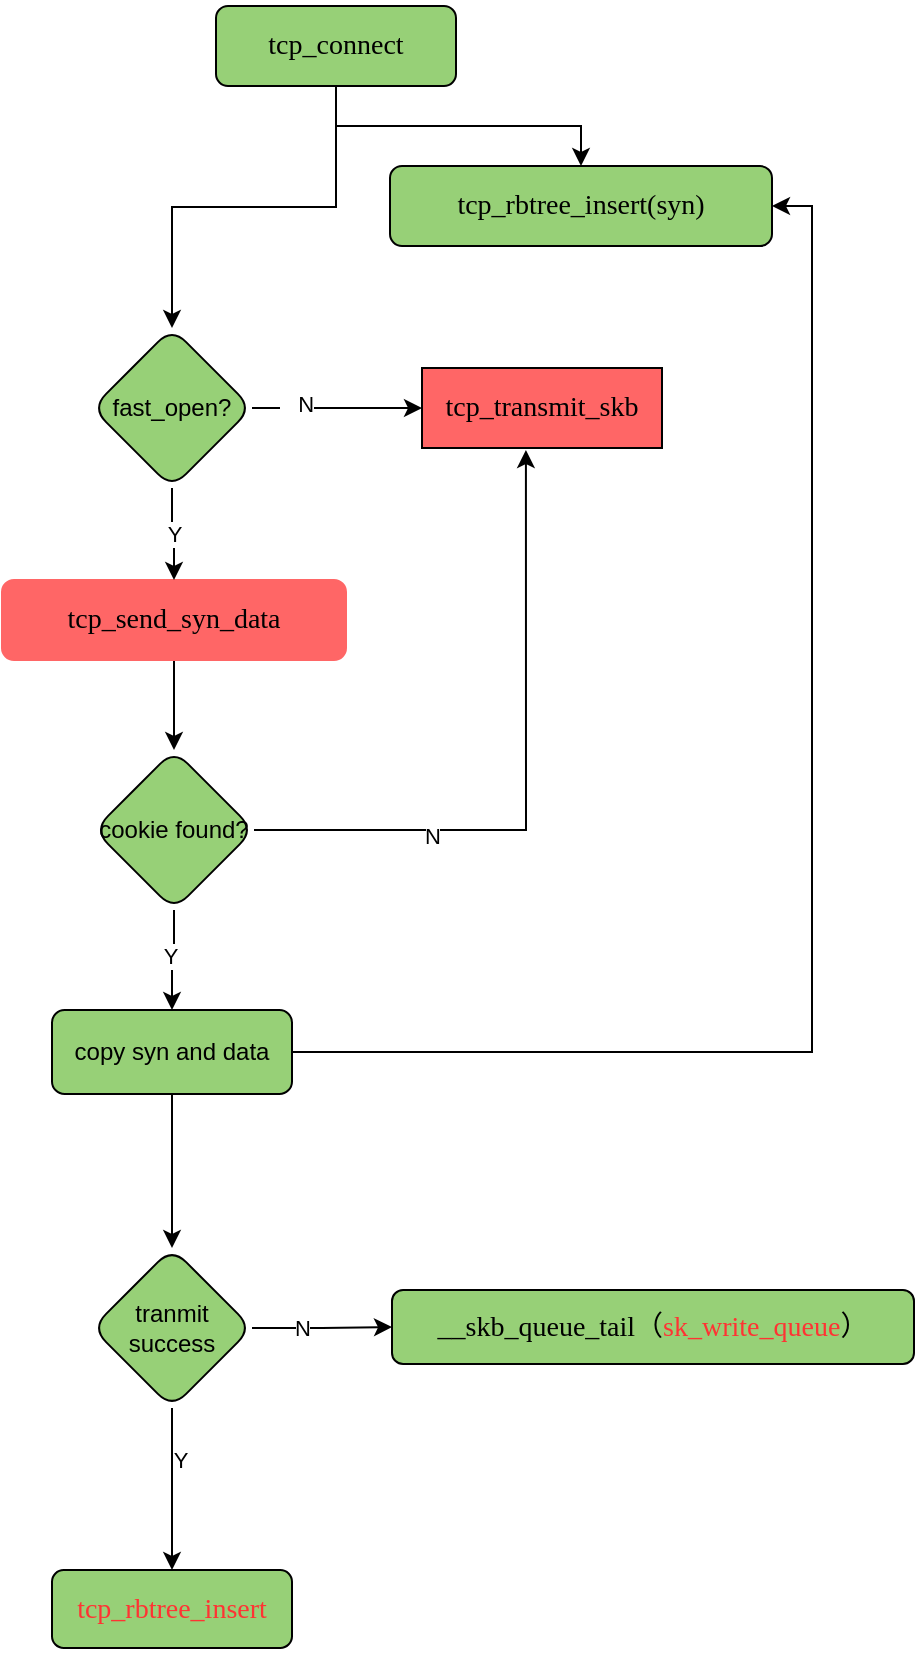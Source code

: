 <mxfile version="15.9.4" type="github">
  <diagram id="C5RBs43oDa-KdzZeNtuy" name="Page-1">
    <mxGraphModel dx="1426" dy="764" grid="0" gridSize="10" guides="1" tooltips="1" connect="1" arrows="1" fold="1" page="1" pageScale="1" pageWidth="827" pageHeight="1169" math="0" shadow="0">
      <root>
        <mxCell id="WIyWlLk6GJQsqaUBKTNV-0" />
        <mxCell id="WIyWlLk6GJQsqaUBKTNV-1" parent="WIyWlLk6GJQsqaUBKTNV-0" />
        <mxCell id="4HTtjbrbwFIGZN_ZrTu4-5" value="" style="edgeStyle=orthogonalEdgeStyle;rounded=0;orthogonalLoop=1;jettySize=auto;html=1;fontColor=#000000;" edge="1" parent="WIyWlLk6GJQsqaUBKTNV-1" source="WIyWlLk6GJQsqaUBKTNV-3" target="4HTtjbrbwFIGZN_ZrTu4-4">
          <mxGeometry relative="1" as="geometry" />
        </mxCell>
        <mxCell id="4HTtjbrbwFIGZN_ZrTu4-14" value="" style="edgeStyle=orthogonalEdgeStyle;rounded=0;orthogonalLoop=1;jettySize=auto;html=1;fontColor=#000000;" edge="1" parent="WIyWlLk6GJQsqaUBKTNV-1" source="WIyWlLk6GJQsqaUBKTNV-3" target="4HTtjbrbwFIGZN_ZrTu4-13">
          <mxGeometry relative="1" as="geometry" />
        </mxCell>
        <mxCell id="WIyWlLk6GJQsqaUBKTNV-3" value="&lt;pre style=&quot;font-family: &amp;#34;jetbrains mono&amp;#34; ; font-size: 10.5pt&quot;&gt;&lt;span style=&quot;background-color: rgb(151 , 208 , 119)&quot;&gt;tcp_connect&lt;/span&gt;&lt;/pre&gt;" style="rounded=1;whiteSpace=wrap;html=1;fontSize=12;glass=0;strokeWidth=1;shadow=0;fillColor=#97D077;" parent="WIyWlLk6GJQsqaUBKTNV-1" vertex="1">
          <mxGeometry x="235" y="19" width="120" height="40" as="geometry" />
        </mxCell>
        <mxCell id="WIyWlLk6GJQsqaUBKTNV-7" value="&lt;pre style=&quot;font-family: &amp;#34;jetbrains mono&amp;#34; ; font-size: 10.5pt&quot;&gt;&lt;span style=&quot;background-color: rgb(255 , 102 , 102)&quot;&gt;tcp_transmit_skb&lt;/span&gt;&lt;/pre&gt;" style="rounded=1;whiteSpace=wrap;html=1;fontSize=12;glass=0;strokeWidth=1;shadow=0;fillColor=#FF6666;arcSize=0;" parent="WIyWlLk6GJQsqaUBKTNV-1" vertex="1">
          <mxGeometry x="338" y="200" width="120" height="40" as="geometry" />
        </mxCell>
        <mxCell id="4HTtjbrbwFIGZN_ZrTu4-3" value="" style="edgeStyle=orthogonalEdgeStyle;rounded=0;orthogonalLoop=1;jettySize=auto;html=1;fontColor=#000000;" edge="1" parent="WIyWlLk6GJQsqaUBKTNV-1" source="WIyWlLk6GJQsqaUBKTNV-11" target="4HTtjbrbwFIGZN_ZrTu4-2">
          <mxGeometry relative="1" as="geometry" />
        </mxCell>
        <mxCell id="WIyWlLk6GJQsqaUBKTNV-11" value="&lt;pre style=&quot;font-family: &amp;#34;jetbrains mono&amp;#34; ; font-size: 10.5pt&quot;&gt;&lt;span style=&quot;background-color: rgb(255 , 102 , 102)&quot;&gt;tcp_send_syn_data&lt;/span&gt;&lt;/pre&gt;" style="rounded=1;whiteSpace=wrap;html=1;fontSize=12;glass=0;strokeWidth=1;shadow=0;fillColor=#FF6666;strokeColor=#FF6666;" parent="WIyWlLk6GJQsqaUBKTNV-1" vertex="1">
          <mxGeometry x="128" y="306" width="172" height="40" as="geometry" />
        </mxCell>
        <mxCell id="4HTtjbrbwFIGZN_ZrTu4-12" value="" style="edgeStyle=orthogonalEdgeStyle;rounded=0;orthogonalLoop=1;jettySize=auto;html=1;fontColor=#000000;entryX=0.433;entryY=1.025;entryDx=0;entryDy=0;entryPerimeter=0;" edge="1" parent="WIyWlLk6GJQsqaUBKTNV-1" source="4HTtjbrbwFIGZN_ZrTu4-2" target="WIyWlLk6GJQsqaUBKTNV-7">
          <mxGeometry relative="1" as="geometry">
            <mxPoint x="486" y="399" as="targetPoint" />
          </mxGeometry>
        </mxCell>
        <mxCell id="4HTtjbrbwFIGZN_ZrTu4-28" value="N" style="edgeLabel;html=1;align=center;verticalAlign=middle;resizable=0;points=[];fontColor=#000000;" vertex="1" connectable="0" parent="4HTtjbrbwFIGZN_ZrTu4-12">
          <mxGeometry x="-0.454" y="-3" relative="1" as="geometry">
            <mxPoint as="offset" />
          </mxGeometry>
        </mxCell>
        <mxCell id="4HTtjbrbwFIGZN_ZrTu4-16" value="" style="edgeStyle=orthogonalEdgeStyle;rounded=0;orthogonalLoop=1;jettySize=auto;html=1;fontColor=#000000;" edge="1" parent="WIyWlLk6GJQsqaUBKTNV-1" source="4HTtjbrbwFIGZN_ZrTu4-2" target="4HTtjbrbwFIGZN_ZrTu4-15">
          <mxGeometry relative="1" as="geometry" />
        </mxCell>
        <mxCell id="4HTtjbrbwFIGZN_ZrTu4-27" value="Y" style="edgeLabel;html=1;align=center;verticalAlign=middle;resizable=0;points=[];fontColor=#000000;" vertex="1" connectable="0" parent="4HTtjbrbwFIGZN_ZrTu4-16">
          <mxGeometry x="-0.122" y="-2" relative="1" as="geometry">
            <mxPoint as="offset" />
          </mxGeometry>
        </mxCell>
        <mxCell id="4HTtjbrbwFIGZN_ZrTu4-2" value="cookie found?" style="rhombus;whiteSpace=wrap;html=1;fillColor=#97D077;rounded=1;glass=0;strokeWidth=1;shadow=0;" vertex="1" parent="WIyWlLk6GJQsqaUBKTNV-1">
          <mxGeometry x="174" y="391" width="80" height="80" as="geometry" />
        </mxCell>
        <mxCell id="4HTtjbrbwFIGZN_ZrTu4-9" value="Y" style="edgeStyle=orthogonalEdgeStyle;rounded=0;orthogonalLoop=1;jettySize=auto;html=1;fontColor=#000000;" edge="1" parent="WIyWlLk6GJQsqaUBKTNV-1" source="4HTtjbrbwFIGZN_ZrTu4-4" target="WIyWlLk6GJQsqaUBKTNV-11">
          <mxGeometry relative="1" as="geometry" />
        </mxCell>
        <mxCell id="4HTtjbrbwFIGZN_ZrTu4-10" value="" style="edgeStyle=orthogonalEdgeStyle;rounded=0;orthogonalLoop=1;jettySize=auto;html=1;fontColor=#000000;" edge="1" parent="WIyWlLk6GJQsqaUBKTNV-1" source="4HTtjbrbwFIGZN_ZrTu4-4" target="WIyWlLk6GJQsqaUBKTNV-7">
          <mxGeometry relative="1" as="geometry" />
        </mxCell>
        <mxCell id="4HTtjbrbwFIGZN_ZrTu4-26" value="&amp;nbsp; &amp;nbsp;N" style="edgeLabel;html=1;align=center;verticalAlign=middle;resizable=0;points=[];fontColor=#000000;" vertex="1" connectable="0" parent="4HTtjbrbwFIGZN_ZrTu4-10">
          <mxGeometry x="-0.482" y="2" relative="1" as="geometry">
            <mxPoint as="offset" />
          </mxGeometry>
        </mxCell>
        <mxCell id="4HTtjbrbwFIGZN_ZrTu4-4" value="fast_open?" style="rhombus;whiteSpace=wrap;html=1;fillColor=#97D077;rounded=1;glass=0;strokeWidth=1;shadow=0;" vertex="1" parent="WIyWlLk6GJQsqaUBKTNV-1">
          <mxGeometry x="173" y="180" width="80" height="80" as="geometry" />
        </mxCell>
        <mxCell id="4HTtjbrbwFIGZN_ZrTu4-13" value="&lt;pre style=&quot;font-family: &amp;#34;jetbrains mono&amp;#34; ; font-size: 10.5pt&quot;&gt;&lt;pre style=&quot;font-family: &amp;#34;jetbrains mono&amp;#34; ; font-size: 10.5pt&quot;&gt;&lt;font style=&quot;background-color: rgb(151 , 208 , 119)&quot;&gt;tcp_rbtree_insert(syn)&lt;/font&gt;&lt;/pre&gt;&lt;/pre&gt;" style="rounded=1;whiteSpace=wrap;html=1;fontSize=12;glass=0;strokeWidth=1;shadow=0;fillColor=#97D077;" vertex="1" parent="WIyWlLk6GJQsqaUBKTNV-1">
          <mxGeometry x="322" y="99" width="191" height="40" as="geometry" />
        </mxCell>
        <mxCell id="4HTtjbrbwFIGZN_ZrTu4-18" value="" style="edgeStyle=orthogonalEdgeStyle;rounded=0;orthogonalLoop=1;jettySize=auto;html=1;fontColor=#000000;entryX=1;entryY=0.5;entryDx=0;entryDy=0;" edge="1" parent="WIyWlLk6GJQsqaUBKTNV-1" source="4HTtjbrbwFIGZN_ZrTu4-15" target="4HTtjbrbwFIGZN_ZrTu4-13">
          <mxGeometry relative="1" as="geometry">
            <mxPoint x="353" y="540" as="targetPoint" />
          </mxGeometry>
        </mxCell>
        <mxCell id="4HTtjbrbwFIGZN_ZrTu4-22" value="" style="edgeStyle=orthogonalEdgeStyle;rounded=0;orthogonalLoop=1;jettySize=auto;html=1;fontColor=#000000;" edge="1" parent="WIyWlLk6GJQsqaUBKTNV-1" source="4HTtjbrbwFIGZN_ZrTu4-15" target="4HTtjbrbwFIGZN_ZrTu4-21">
          <mxGeometry relative="1" as="geometry" />
        </mxCell>
        <mxCell id="4HTtjbrbwFIGZN_ZrTu4-15" value="copy syn and data" style="whiteSpace=wrap;html=1;fillColor=#97D077;rounded=1;glass=0;strokeWidth=1;shadow=0;" vertex="1" parent="WIyWlLk6GJQsqaUBKTNV-1">
          <mxGeometry x="153" y="521" width="120" height="42" as="geometry" />
        </mxCell>
        <mxCell id="4HTtjbrbwFIGZN_ZrTu4-24" value="" style="edgeStyle=orthogonalEdgeStyle;rounded=0;orthogonalLoop=1;jettySize=auto;html=1;fontColor=#000000;" edge="1" parent="WIyWlLk6GJQsqaUBKTNV-1" source="4HTtjbrbwFIGZN_ZrTu4-21" target="4HTtjbrbwFIGZN_ZrTu4-23">
          <mxGeometry relative="1" as="geometry" />
        </mxCell>
        <mxCell id="4HTtjbrbwFIGZN_ZrTu4-25" value="Y" style="edgeLabel;html=1;align=center;verticalAlign=middle;resizable=0;points=[];fontColor=#000000;" vertex="1" connectable="0" parent="4HTtjbrbwFIGZN_ZrTu4-24">
          <mxGeometry x="-0.356" y="4" relative="1" as="geometry">
            <mxPoint as="offset" />
          </mxGeometry>
        </mxCell>
        <mxCell id="4HTtjbrbwFIGZN_ZrTu4-30" value="" style="edgeStyle=orthogonalEdgeStyle;rounded=0;orthogonalLoop=1;jettySize=auto;html=1;fontColor=#000000;" edge="1" parent="WIyWlLk6GJQsqaUBKTNV-1" source="4HTtjbrbwFIGZN_ZrTu4-21" target="4HTtjbrbwFIGZN_ZrTu4-29">
          <mxGeometry relative="1" as="geometry" />
        </mxCell>
        <mxCell id="4HTtjbrbwFIGZN_ZrTu4-31" value="N" style="edgeLabel;html=1;align=center;verticalAlign=middle;resizable=0;points=[];fontColor=#000000;" vertex="1" connectable="0" parent="4HTtjbrbwFIGZN_ZrTu4-30">
          <mxGeometry x="-0.301" relative="1" as="geometry">
            <mxPoint as="offset" />
          </mxGeometry>
        </mxCell>
        <mxCell id="4HTtjbrbwFIGZN_ZrTu4-21" value="tranmit success" style="rhombus;whiteSpace=wrap;html=1;fillColor=#97D077;rounded=1;glass=0;strokeWidth=1;shadow=0;" vertex="1" parent="WIyWlLk6GJQsqaUBKTNV-1">
          <mxGeometry x="173" y="640" width="80" height="80" as="geometry" />
        </mxCell>
        <mxCell id="4HTtjbrbwFIGZN_ZrTu4-23" value="&lt;pre style=&quot;font-family: &amp;#34;jetbrains mono&amp;#34; ; font-size: 10.5pt&quot;&gt;&lt;pre style=&quot;font-family: &amp;#34;jetbrains mono&amp;#34; ; font-size: 10.5pt&quot;&gt;&lt;span style=&quot;background-color: rgb(151 , 208 , 119)&quot;&gt;&lt;font color=&quot;#ff3333&quot;&gt;tcp_rbtree_insert&lt;/font&gt;&lt;/span&gt;&lt;/pre&gt;&lt;/pre&gt;" style="whiteSpace=wrap;html=1;fillColor=#97D077;rounded=1;glass=0;strokeWidth=1;shadow=0;" vertex="1" parent="WIyWlLk6GJQsqaUBKTNV-1">
          <mxGeometry x="153" y="801" width="120" height="39" as="geometry" />
        </mxCell>
        <mxCell id="4HTtjbrbwFIGZN_ZrTu4-29" value="&lt;pre style=&quot;font-family: &amp;#34;jetbrains mono&amp;#34; ; font-size: 10.5pt&quot;&gt;&lt;span style=&quot;background-color: rgb(151 , 208 , 119)&quot;&gt;__skb_queue_tail（&lt;font color=&quot;#ff3333&quot;&gt;sk_write_queue&lt;/font&gt;）&lt;/span&gt;&lt;/pre&gt;" style="whiteSpace=wrap;html=1;fillColor=#97D077;rounded=1;glass=0;strokeWidth=1;shadow=0;" vertex="1" parent="WIyWlLk6GJQsqaUBKTNV-1">
          <mxGeometry x="323" y="661" width="261" height="37" as="geometry" />
        </mxCell>
      </root>
    </mxGraphModel>
  </diagram>
</mxfile>

